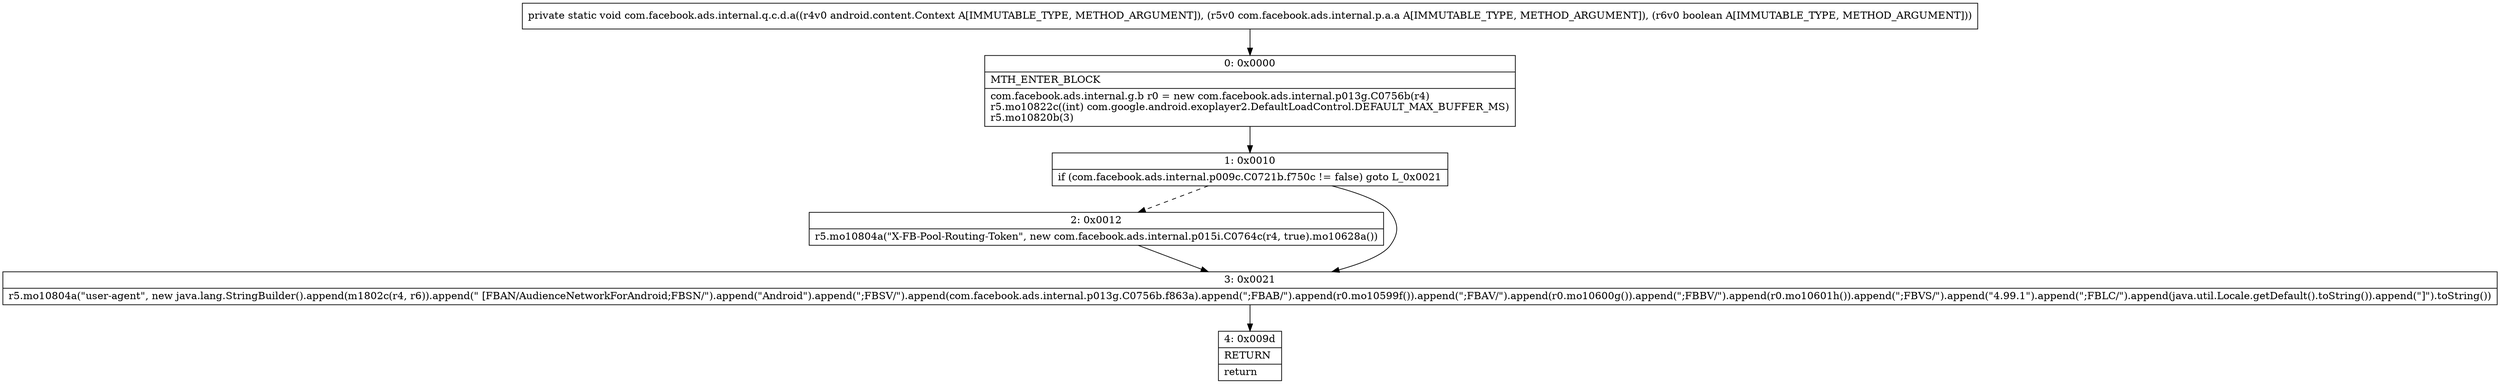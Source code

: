 digraph "CFG forcom.facebook.ads.internal.q.c.d.a(Landroid\/content\/Context;Lcom\/facebook\/ads\/internal\/p\/a\/a;Z)V" {
Node_0 [shape=record,label="{0\:\ 0x0000|MTH_ENTER_BLOCK\l|com.facebook.ads.internal.g.b r0 = new com.facebook.ads.internal.p013g.C0756b(r4)\lr5.mo10822c((int) com.google.android.exoplayer2.DefaultLoadControl.DEFAULT_MAX_BUFFER_MS)\lr5.mo10820b(3)\l}"];
Node_1 [shape=record,label="{1\:\ 0x0010|if (com.facebook.ads.internal.p009c.C0721b.f750c != false) goto L_0x0021\l}"];
Node_2 [shape=record,label="{2\:\ 0x0012|r5.mo10804a(\"X\-FB\-Pool\-Routing\-Token\", new com.facebook.ads.internal.p015i.C0764c(r4, true).mo10628a())\l}"];
Node_3 [shape=record,label="{3\:\ 0x0021|r5.mo10804a(\"user\-agent\", new java.lang.StringBuilder().append(m1802c(r4, r6)).append(\" [FBAN\/AudienceNetworkForAndroid;FBSN\/\").append(\"Android\").append(\";FBSV\/\").append(com.facebook.ads.internal.p013g.C0756b.f863a).append(\";FBAB\/\").append(r0.mo10599f()).append(\";FBAV\/\").append(r0.mo10600g()).append(\";FBBV\/\").append(r0.mo10601h()).append(\";FBVS\/\").append(\"4.99.1\").append(\";FBLC\/\").append(java.util.Locale.getDefault().toString()).append(\"]\").toString())\l}"];
Node_4 [shape=record,label="{4\:\ 0x009d|RETURN\l|return\l}"];
MethodNode[shape=record,label="{private static void com.facebook.ads.internal.q.c.d.a((r4v0 android.content.Context A[IMMUTABLE_TYPE, METHOD_ARGUMENT]), (r5v0 com.facebook.ads.internal.p.a.a A[IMMUTABLE_TYPE, METHOD_ARGUMENT]), (r6v0 boolean A[IMMUTABLE_TYPE, METHOD_ARGUMENT])) }"];
MethodNode -> Node_0;
Node_0 -> Node_1;
Node_1 -> Node_2[style=dashed];
Node_1 -> Node_3;
Node_2 -> Node_3;
Node_3 -> Node_4;
}

